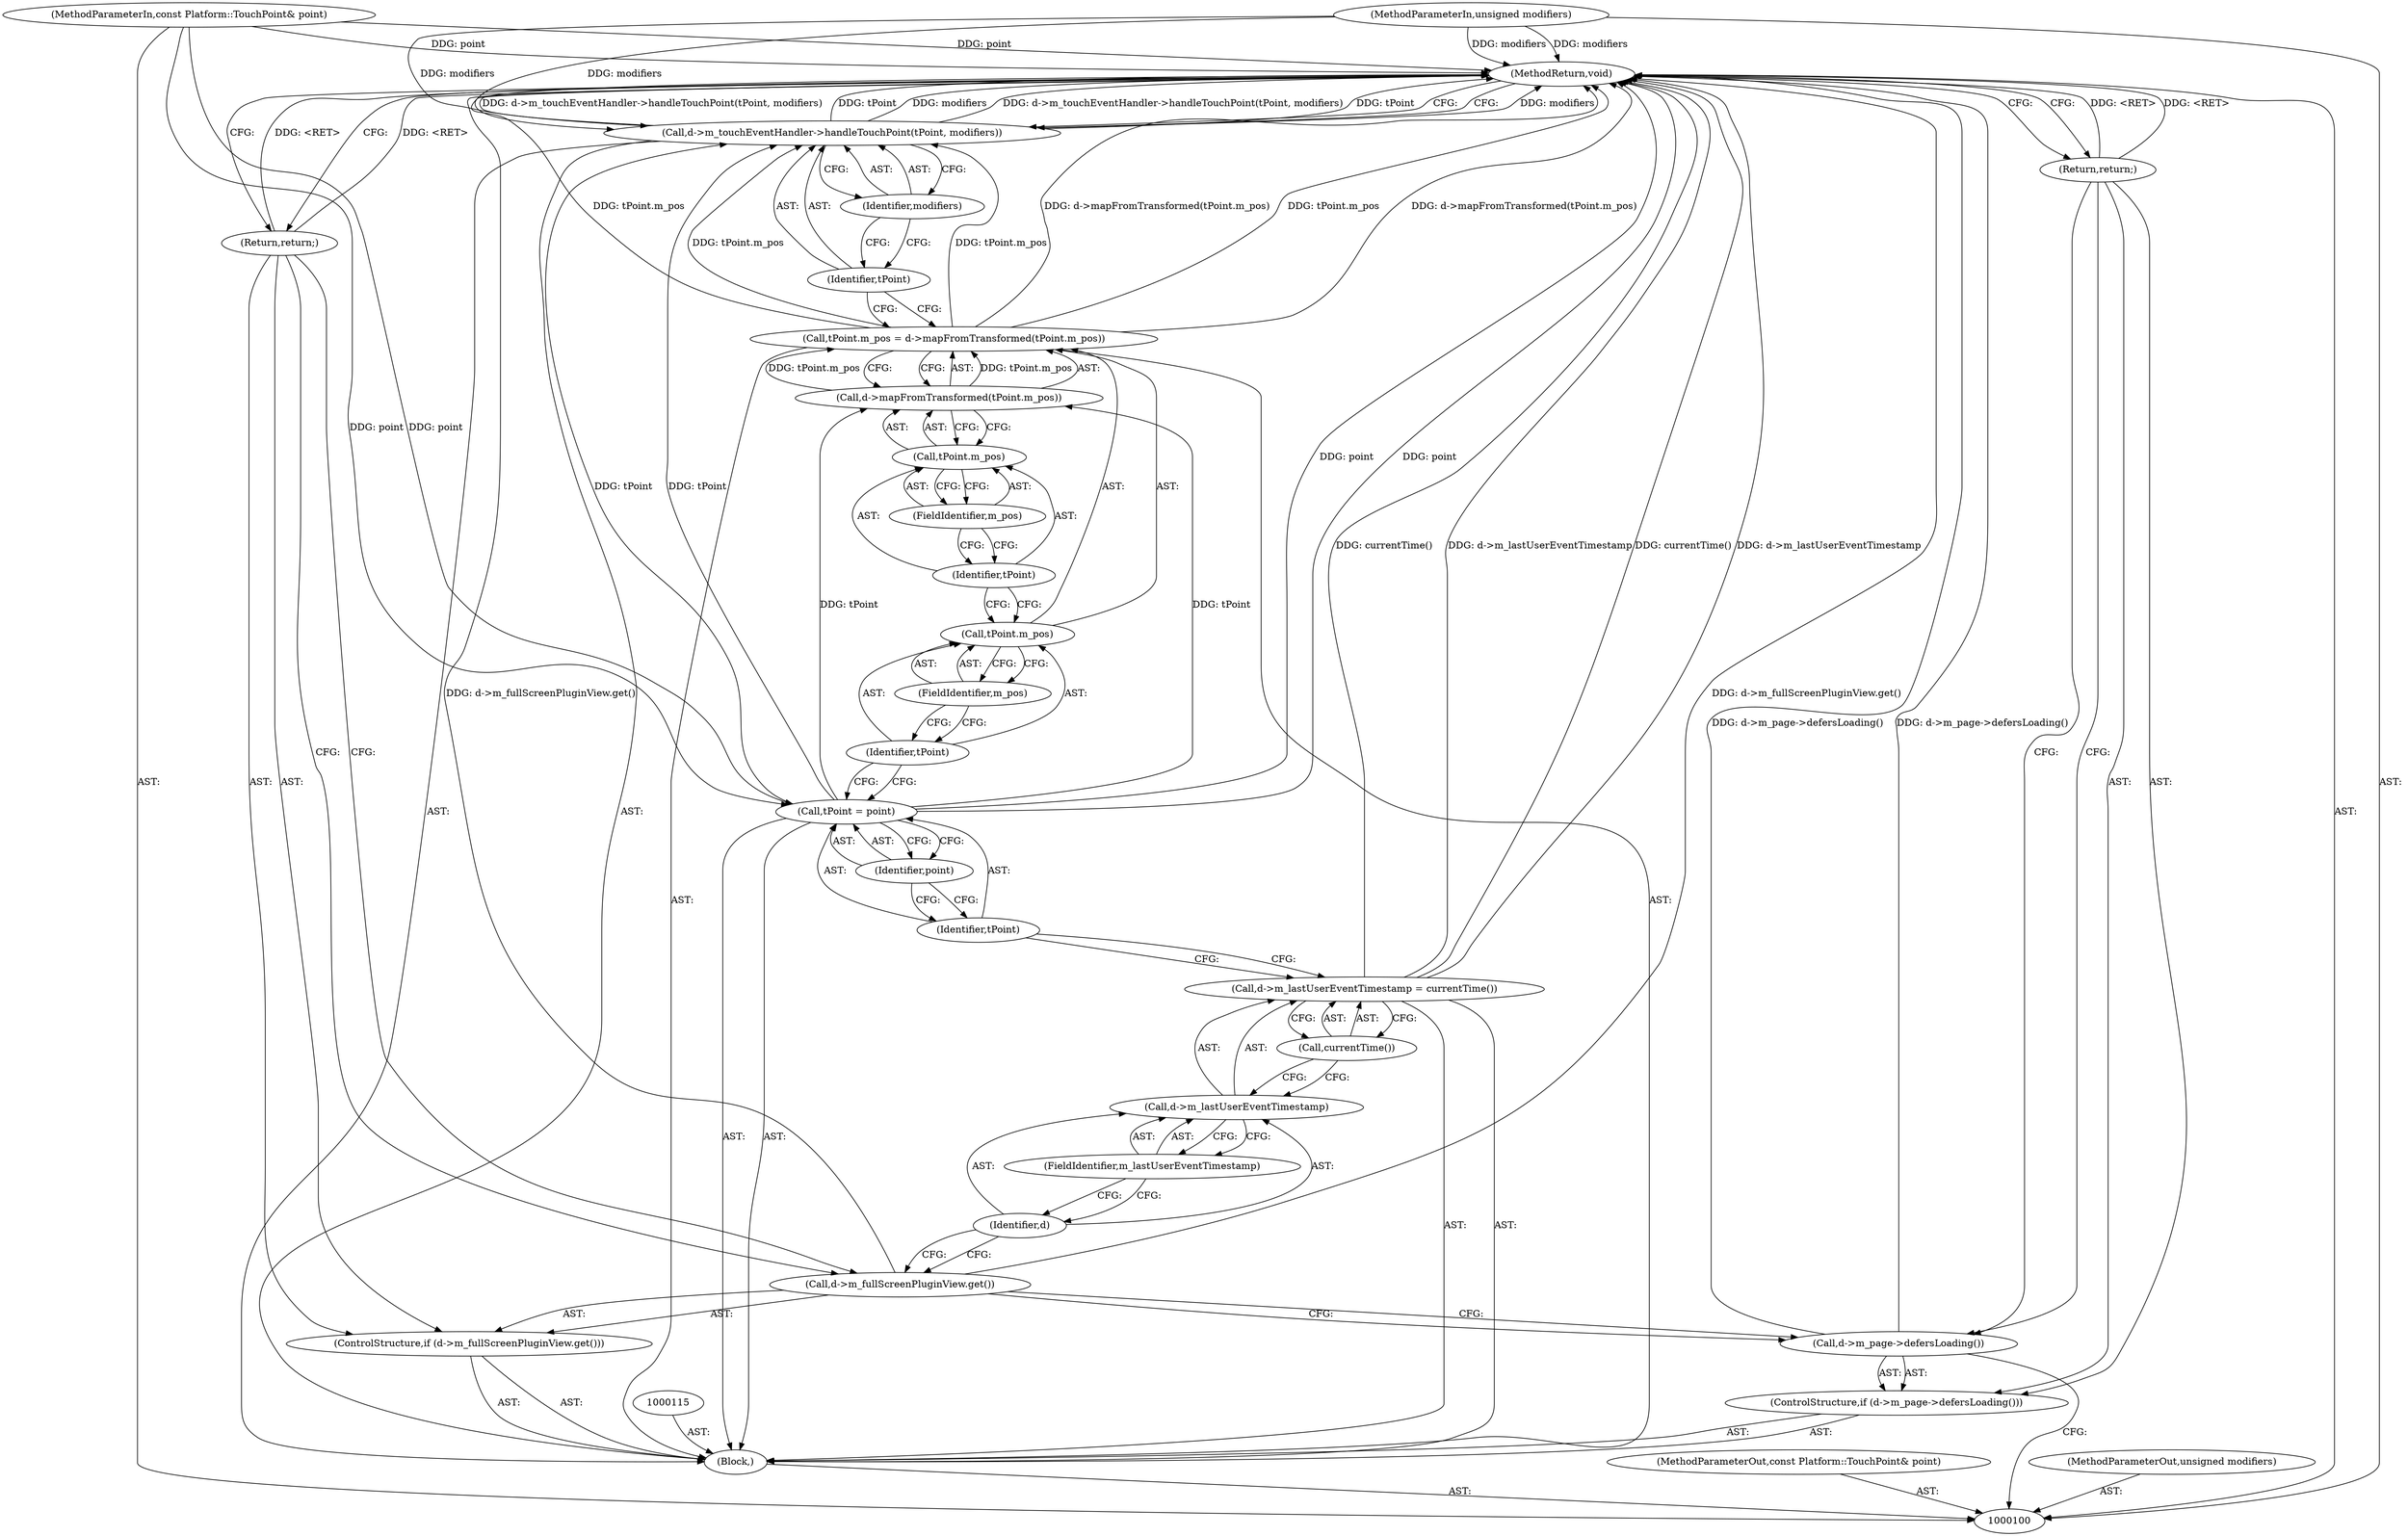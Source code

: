 digraph "1_Chrome_d345af9ed62ee5f431be327967f41c3cc3fe936a_3" {
"1000130" [label="(MethodReturn,void)"];
"1000101" [label="(MethodParameterIn,const Platform::TouchPoint& point)"];
"1000170" [label="(MethodParameterOut,const Platform::TouchPoint& point)"];
"1000102" [label="(MethodParameterIn,unsigned modifiers)"];
"1000171" [label="(MethodParameterOut,unsigned modifiers)"];
"1000116" [label="(Call,tPoint = point)"];
"1000117" [label="(Identifier,tPoint)"];
"1000118" [label="(Identifier,point)"];
"1000122" [label="(FieldIdentifier,m_pos)"];
"1000123" [label="(Call,d->mapFromTransformed(tPoint.m_pos))"];
"1000119" [label="(Call,tPoint.m_pos = d->mapFromTransformed(tPoint.m_pos))"];
"1000120" [label="(Call,tPoint.m_pos)"];
"1000121" [label="(Identifier,tPoint)"];
"1000124" [label="(Call,tPoint.m_pos)"];
"1000125" [label="(Identifier,tPoint)"];
"1000126" [label="(FieldIdentifier,m_pos)"];
"1000127" [label="(Call,d->m_touchEventHandler->handleTouchPoint(tPoint, modifiers))"];
"1000128" [label="(Identifier,tPoint)"];
"1000129" [label="(Identifier,modifiers)"];
"1000103" [label="(Block,)"];
"1000104" [label="(ControlStructure,if (d->m_page->defersLoading()))"];
"1000105" [label="(Call,d->m_page->defersLoading())"];
"1000106" [label="(Return,return;)"];
"1000107" [label="(ControlStructure,if (d->m_fullScreenPluginView.get()))"];
"1000108" [label="(Call,d->m_fullScreenPluginView.get())"];
"1000109" [label="(Return,return;)"];
"1000114" [label="(Call,currentTime())"];
"1000110" [label="(Call,d->m_lastUserEventTimestamp = currentTime())"];
"1000111" [label="(Call,d->m_lastUserEventTimestamp)"];
"1000112" [label="(Identifier,d)"];
"1000113" [label="(FieldIdentifier,m_lastUserEventTimestamp)"];
"1000130" -> "1000100"  [label="AST: "];
"1000130" -> "1000106"  [label="CFG: "];
"1000130" -> "1000109"  [label="CFG: "];
"1000130" -> "1000127"  [label="CFG: "];
"1000106" -> "1000130"  [label="DDG: <RET>"];
"1000108" -> "1000130"  [label="DDG: d->m_fullScreenPluginView.get()"];
"1000105" -> "1000130"  [label="DDG: d->m_page->defersLoading()"];
"1000110" -> "1000130"  [label="DDG: currentTime()"];
"1000110" -> "1000130"  [label="DDG: d->m_lastUserEventTimestamp"];
"1000119" -> "1000130"  [label="DDG: d->mapFromTransformed(tPoint.m_pos)"];
"1000119" -> "1000130"  [label="DDG: tPoint.m_pos"];
"1000127" -> "1000130"  [label="DDG: modifiers"];
"1000127" -> "1000130"  [label="DDG: d->m_touchEventHandler->handleTouchPoint(tPoint, modifiers)"];
"1000127" -> "1000130"  [label="DDG: tPoint"];
"1000116" -> "1000130"  [label="DDG: point"];
"1000102" -> "1000130"  [label="DDG: modifiers"];
"1000101" -> "1000130"  [label="DDG: point"];
"1000109" -> "1000130"  [label="DDG: <RET>"];
"1000101" -> "1000100"  [label="AST: "];
"1000101" -> "1000130"  [label="DDG: point"];
"1000101" -> "1000116"  [label="DDG: point"];
"1000170" -> "1000100"  [label="AST: "];
"1000102" -> "1000100"  [label="AST: "];
"1000102" -> "1000130"  [label="DDG: modifiers"];
"1000102" -> "1000127"  [label="DDG: modifiers"];
"1000171" -> "1000100"  [label="AST: "];
"1000116" -> "1000103"  [label="AST: "];
"1000116" -> "1000118"  [label="CFG: "];
"1000117" -> "1000116"  [label="AST: "];
"1000118" -> "1000116"  [label="AST: "];
"1000121" -> "1000116"  [label="CFG: "];
"1000116" -> "1000130"  [label="DDG: point"];
"1000101" -> "1000116"  [label="DDG: point"];
"1000116" -> "1000123"  [label="DDG: tPoint"];
"1000116" -> "1000127"  [label="DDG: tPoint"];
"1000117" -> "1000116"  [label="AST: "];
"1000117" -> "1000110"  [label="CFG: "];
"1000118" -> "1000117"  [label="CFG: "];
"1000118" -> "1000116"  [label="AST: "];
"1000118" -> "1000117"  [label="CFG: "];
"1000116" -> "1000118"  [label="CFG: "];
"1000122" -> "1000120"  [label="AST: "];
"1000122" -> "1000121"  [label="CFG: "];
"1000120" -> "1000122"  [label="CFG: "];
"1000123" -> "1000119"  [label="AST: "];
"1000123" -> "1000124"  [label="CFG: "];
"1000124" -> "1000123"  [label="AST: "];
"1000119" -> "1000123"  [label="CFG: "];
"1000123" -> "1000119"  [label="DDG: tPoint.m_pos"];
"1000116" -> "1000123"  [label="DDG: tPoint"];
"1000119" -> "1000103"  [label="AST: "];
"1000119" -> "1000123"  [label="CFG: "];
"1000120" -> "1000119"  [label="AST: "];
"1000123" -> "1000119"  [label="AST: "];
"1000128" -> "1000119"  [label="CFG: "];
"1000119" -> "1000130"  [label="DDG: d->mapFromTransformed(tPoint.m_pos)"];
"1000119" -> "1000130"  [label="DDG: tPoint.m_pos"];
"1000123" -> "1000119"  [label="DDG: tPoint.m_pos"];
"1000119" -> "1000127"  [label="DDG: tPoint.m_pos"];
"1000120" -> "1000119"  [label="AST: "];
"1000120" -> "1000122"  [label="CFG: "];
"1000121" -> "1000120"  [label="AST: "];
"1000122" -> "1000120"  [label="AST: "];
"1000125" -> "1000120"  [label="CFG: "];
"1000121" -> "1000120"  [label="AST: "];
"1000121" -> "1000116"  [label="CFG: "];
"1000122" -> "1000121"  [label="CFG: "];
"1000124" -> "1000123"  [label="AST: "];
"1000124" -> "1000126"  [label="CFG: "];
"1000125" -> "1000124"  [label="AST: "];
"1000126" -> "1000124"  [label="AST: "];
"1000123" -> "1000124"  [label="CFG: "];
"1000125" -> "1000124"  [label="AST: "];
"1000125" -> "1000120"  [label="CFG: "];
"1000126" -> "1000125"  [label="CFG: "];
"1000126" -> "1000124"  [label="AST: "];
"1000126" -> "1000125"  [label="CFG: "];
"1000124" -> "1000126"  [label="CFG: "];
"1000127" -> "1000103"  [label="AST: "];
"1000127" -> "1000129"  [label="CFG: "];
"1000128" -> "1000127"  [label="AST: "];
"1000129" -> "1000127"  [label="AST: "];
"1000130" -> "1000127"  [label="CFG: "];
"1000127" -> "1000130"  [label="DDG: modifiers"];
"1000127" -> "1000130"  [label="DDG: d->m_touchEventHandler->handleTouchPoint(tPoint, modifiers)"];
"1000127" -> "1000130"  [label="DDG: tPoint"];
"1000116" -> "1000127"  [label="DDG: tPoint"];
"1000119" -> "1000127"  [label="DDG: tPoint.m_pos"];
"1000102" -> "1000127"  [label="DDG: modifiers"];
"1000128" -> "1000127"  [label="AST: "];
"1000128" -> "1000119"  [label="CFG: "];
"1000129" -> "1000128"  [label="CFG: "];
"1000129" -> "1000127"  [label="AST: "];
"1000129" -> "1000128"  [label="CFG: "];
"1000127" -> "1000129"  [label="CFG: "];
"1000103" -> "1000100"  [label="AST: "];
"1000104" -> "1000103"  [label="AST: "];
"1000107" -> "1000103"  [label="AST: "];
"1000110" -> "1000103"  [label="AST: "];
"1000115" -> "1000103"  [label="AST: "];
"1000116" -> "1000103"  [label="AST: "];
"1000119" -> "1000103"  [label="AST: "];
"1000127" -> "1000103"  [label="AST: "];
"1000104" -> "1000103"  [label="AST: "];
"1000105" -> "1000104"  [label="AST: "];
"1000106" -> "1000104"  [label="AST: "];
"1000105" -> "1000104"  [label="AST: "];
"1000105" -> "1000100"  [label="CFG: "];
"1000106" -> "1000105"  [label="CFG: "];
"1000108" -> "1000105"  [label="CFG: "];
"1000105" -> "1000130"  [label="DDG: d->m_page->defersLoading()"];
"1000106" -> "1000104"  [label="AST: "];
"1000106" -> "1000105"  [label="CFG: "];
"1000130" -> "1000106"  [label="CFG: "];
"1000106" -> "1000130"  [label="DDG: <RET>"];
"1000107" -> "1000103"  [label="AST: "];
"1000108" -> "1000107"  [label="AST: "];
"1000109" -> "1000107"  [label="AST: "];
"1000108" -> "1000107"  [label="AST: "];
"1000108" -> "1000105"  [label="CFG: "];
"1000109" -> "1000108"  [label="CFG: "];
"1000112" -> "1000108"  [label="CFG: "];
"1000108" -> "1000130"  [label="DDG: d->m_fullScreenPluginView.get()"];
"1000109" -> "1000107"  [label="AST: "];
"1000109" -> "1000108"  [label="CFG: "];
"1000130" -> "1000109"  [label="CFG: "];
"1000109" -> "1000130"  [label="DDG: <RET>"];
"1000114" -> "1000110"  [label="AST: "];
"1000114" -> "1000111"  [label="CFG: "];
"1000110" -> "1000114"  [label="CFG: "];
"1000110" -> "1000103"  [label="AST: "];
"1000110" -> "1000114"  [label="CFG: "];
"1000111" -> "1000110"  [label="AST: "];
"1000114" -> "1000110"  [label="AST: "];
"1000117" -> "1000110"  [label="CFG: "];
"1000110" -> "1000130"  [label="DDG: currentTime()"];
"1000110" -> "1000130"  [label="DDG: d->m_lastUserEventTimestamp"];
"1000111" -> "1000110"  [label="AST: "];
"1000111" -> "1000113"  [label="CFG: "];
"1000112" -> "1000111"  [label="AST: "];
"1000113" -> "1000111"  [label="AST: "];
"1000114" -> "1000111"  [label="CFG: "];
"1000112" -> "1000111"  [label="AST: "];
"1000112" -> "1000108"  [label="CFG: "];
"1000113" -> "1000112"  [label="CFG: "];
"1000113" -> "1000111"  [label="AST: "];
"1000113" -> "1000112"  [label="CFG: "];
"1000111" -> "1000113"  [label="CFG: "];
}
